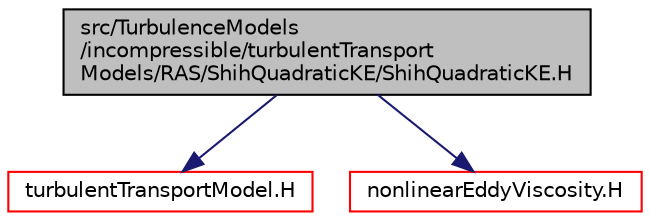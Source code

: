 digraph "src/TurbulenceModels/incompressible/turbulentTransportModels/RAS/ShihQuadraticKE/ShihQuadraticKE.H"
{
  bgcolor="transparent";
  edge [fontname="Helvetica",fontsize="10",labelfontname="Helvetica",labelfontsize="10"];
  node [fontname="Helvetica",fontsize="10",shape=record];
  Node1 [label="src/TurbulenceModels\l/incompressible/turbulentTransport\lModels/RAS/ShihQuadraticKE/ShihQuadraticKE.H",height=0.2,width=0.4,color="black", fillcolor="grey75", style="filled", fontcolor="black"];
  Node1 -> Node2 [color="midnightblue",fontsize="10",style="solid",fontname="Helvetica"];
  Node2 [label="turbulentTransportModel.H",height=0.2,width=0.4,color="red",URL="$a10748.html"];
  Node1 -> Node3 [color="midnightblue",fontsize="10",style="solid",fontname="Helvetica"];
  Node3 [label="nonlinearEddyViscosity.H",height=0.2,width=0.4,color="red",URL="$a10858.html"];
}
